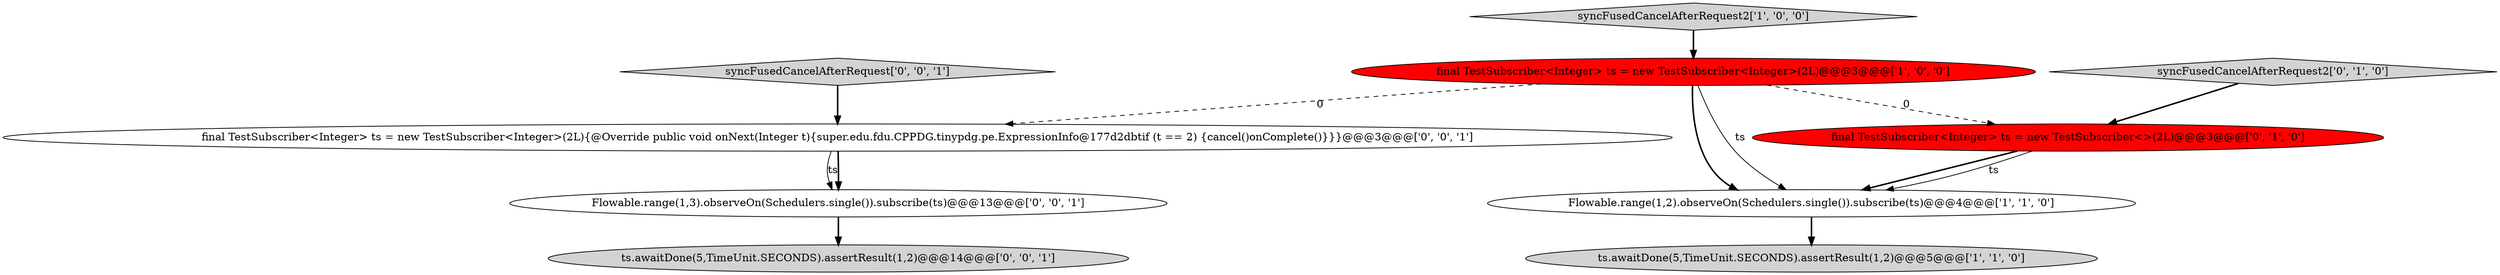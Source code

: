 digraph {
8 [style = filled, label = "final TestSubscriber<Integer> ts = new TestSubscriber<Integer>(2L){@Override public void onNext(Integer t){super.edu.fdu.CPPDG.tinypdg.pe.ExpressionInfo@177d2dbtif (t == 2) {cancel()onComplete()}}}@@@3@@@['0', '0', '1']", fillcolor = white, shape = ellipse image = "AAA0AAABBB3BBB"];
0 [style = filled, label = "syncFusedCancelAfterRequest2['1', '0', '0']", fillcolor = lightgray, shape = diamond image = "AAA0AAABBB1BBB"];
5 [style = filled, label = "syncFusedCancelAfterRequest2['0', '1', '0']", fillcolor = lightgray, shape = diamond image = "AAA0AAABBB2BBB"];
6 [style = filled, label = "syncFusedCancelAfterRequest['0', '0', '1']", fillcolor = lightgray, shape = diamond image = "AAA0AAABBB3BBB"];
7 [style = filled, label = "ts.awaitDone(5,TimeUnit.SECONDS).assertResult(1,2)@@@14@@@['0', '0', '1']", fillcolor = lightgray, shape = ellipse image = "AAA0AAABBB3BBB"];
9 [style = filled, label = "Flowable.range(1,3).observeOn(Schedulers.single()).subscribe(ts)@@@13@@@['0', '0', '1']", fillcolor = white, shape = ellipse image = "AAA0AAABBB3BBB"];
3 [style = filled, label = "ts.awaitDone(5,TimeUnit.SECONDS).assertResult(1,2)@@@5@@@['1', '1', '0']", fillcolor = lightgray, shape = ellipse image = "AAA0AAABBB1BBB"];
1 [style = filled, label = "final TestSubscriber<Integer> ts = new TestSubscriber<Integer>(2L)@@@3@@@['1', '0', '0']", fillcolor = red, shape = ellipse image = "AAA1AAABBB1BBB"];
4 [style = filled, label = "final TestSubscriber<Integer> ts = new TestSubscriber<>(2L)@@@3@@@['0', '1', '0']", fillcolor = red, shape = ellipse image = "AAA1AAABBB2BBB"];
2 [style = filled, label = "Flowable.range(1,2).observeOn(Schedulers.single()).subscribe(ts)@@@4@@@['1', '1', '0']", fillcolor = white, shape = ellipse image = "AAA0AAABBB1BBB"];
6->8 [style = bold, label=""];
1->4 [style = dashed, label="0"];
1->8 [style = dashed, label="0"];
1->2 [style = bold, label=""];
4->2 [style = bold, label=""];
8->9 [style = solid, label="ts"];
4->2 [style = solid, label="ts"];
9->7 [style = bold, label=""];
1->2 [style = solid, label="ts"];
0->1 [style = bold, label=""];
5->4 [style = bold, label=""];
2->3 [style = bold, label=""];
8->9 [style = bold, label=""];
}
